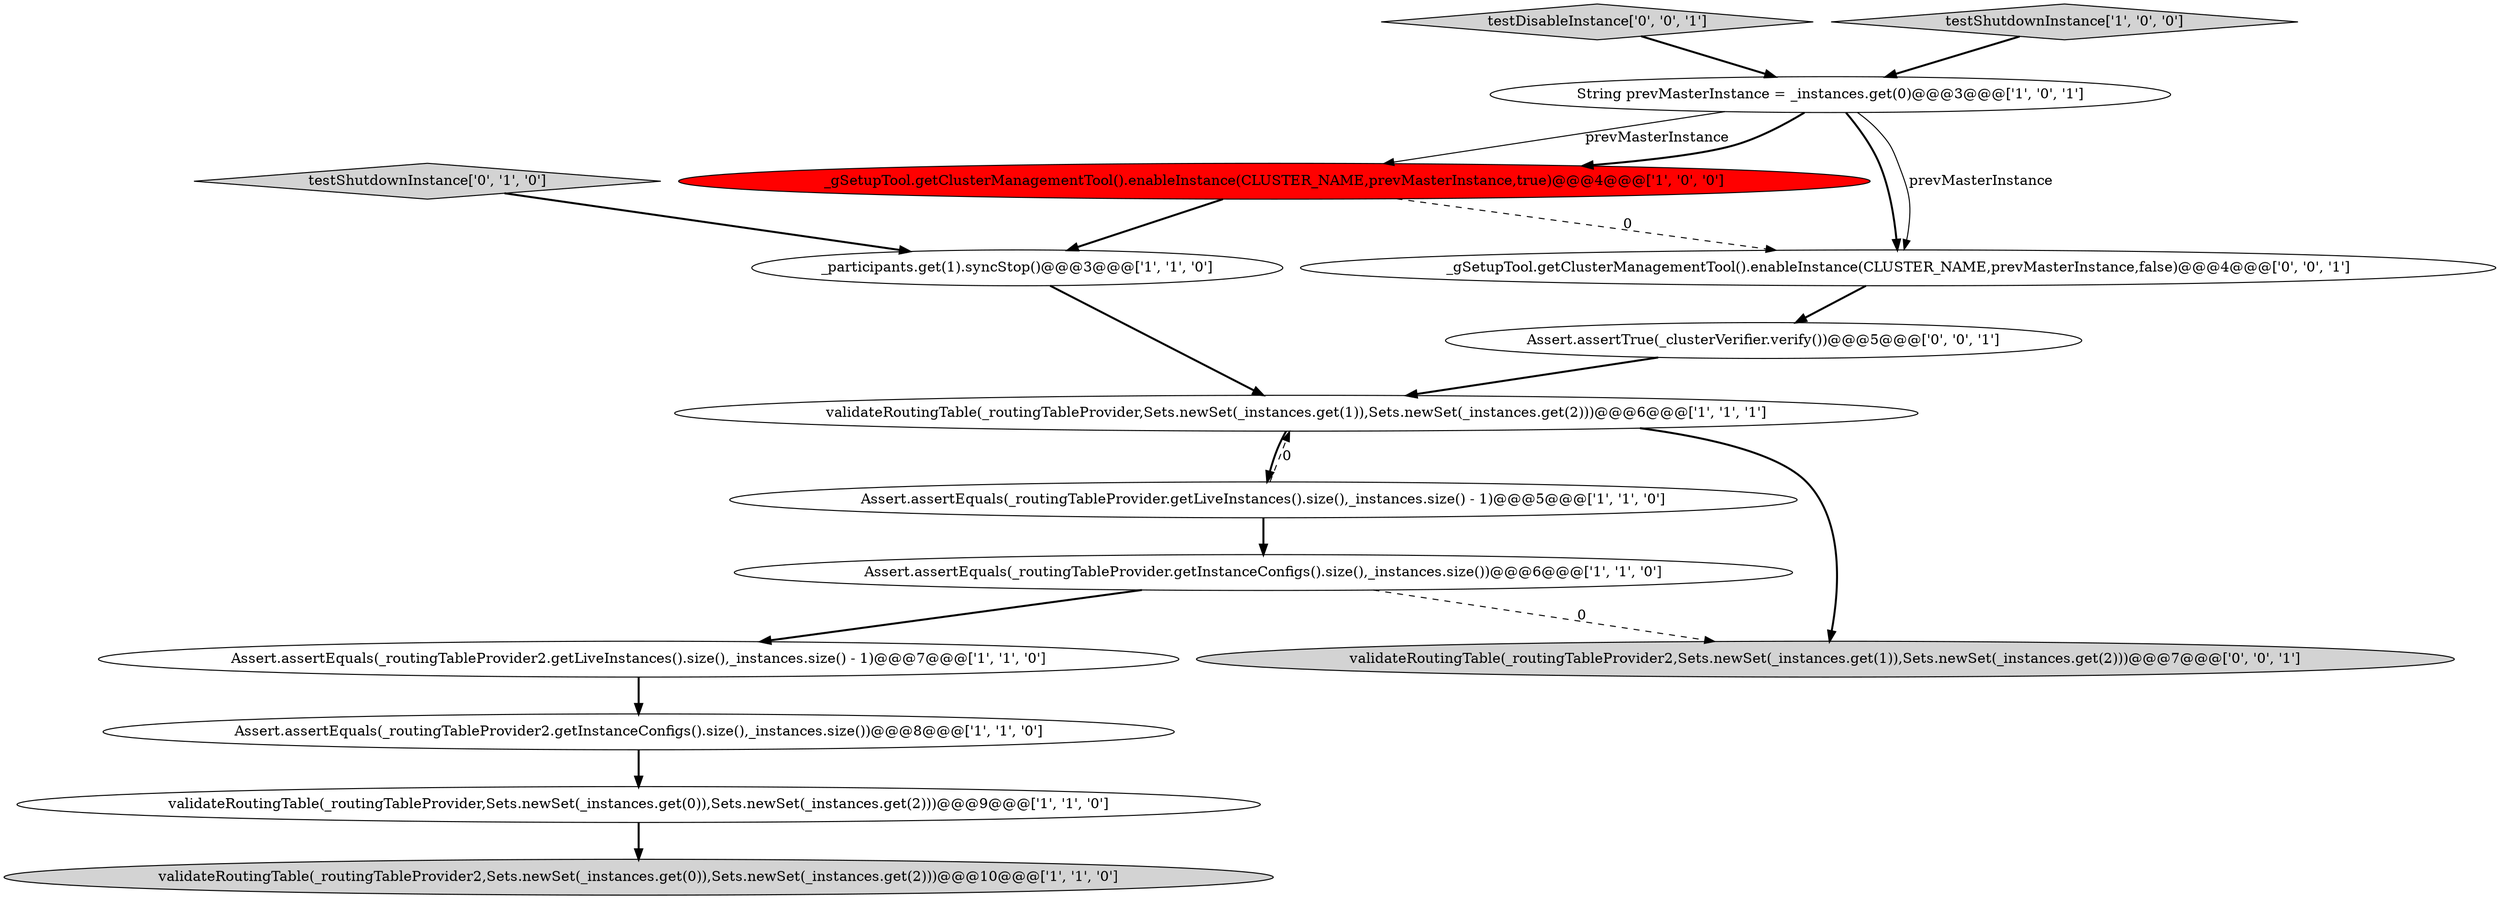 digraph {
2 [style = filled, label = "String prevMasterInstance = _instances.get(0)@@@3@@@['1', '0', '1']", fillcolor = white, shape = ellipse image = "AAA0AAABBB1BBB"];
12 [style = filled, label = "Assert.assertTrue(_clusterVerifier.verify())@@@5@@@['0', '0', '1']", fillcolor = white, shape = ellipse image = "AAA0AAABBB3BBB"];
6 [style = filled, label = "validateRoutingTable(_routingTableProvider,Sets.newSet(_instances.get(0)),Sets.newSet(_instances.get(2)))@@@9@@@['1', '1', '0']", fillcolor = white, shape = ellipse image = "AAA0AAABBB1BBB"];
15 [style = filled, label = "testDisableInstance['0', '0', '1']", fillcolor = lightgray, shape = diamond image = "AAA0AAABBB3BBB"];
1 [style = filled, label = "_gSetupTool.getClusterManagementTool().enableInstance(CLUSTER_NAME,prevMasterInstance,true)@@@4@@@['1', '0', '0']", fillcolor = red, shape = ellipse image = "AAA1AAABBB1BBB"];
4 [style = filled, label = "_participants.get(1).syncStop()@@@3@@@['1', '1', '0']", fillcolor = white, shape = ellipse image = "AAA0AAABBB1BBB"];
13 [style = filled, label = "validateRoutingTable(_routingTableProvider2,Sets.newSet(_instances.get(1)),Sets.newSet(_instances.get(2)))@@@7@@@['0', '0', '1']", fillcolor = lightgray, shape = ellipse image = "AAA0AAABBB3BBB"];
7 [style = filled, label = "Assert.assertEquals(_routingTableProvider.getLiveInstances().size(),_instances.size() - 1)@@@5@@@['1', '1', '0']", fillcolor = white, shape = ellipse image = "AAA0AAABBB1BBB"];
8 [style = filled, label = "Assert.assertEquals(_routingTableProvider2.getInstanceConfigs().size(),_instances.size())@@@8@@@['1', '1', '0']", fillcolor = white, shape = ellipse image = "AAA0AAABBB1BBB"];
14 [style = filled, label = "_gSetupTool.getClusterManagementTool().enableInstance(CLUSTER_NAME,prevMasterInstance,false)@@@4@@@['0', '0', '1']", fillcolor = white, shape = ellipse image = "AAA0AAABBB3BBB"];
3 [style = filled, label = "validateRoutingTable(_routingTableProvider,Sets.newSet(_instances.get(1)),Sets.newSet(_instances.get(2)))@@@6@@@['1', '1', '1']", fillcolor = white, shape = ellipse image = "AAA0AAABBB1BBB"];
0 [style = filled, label = "Assert.assertEquals(_routingTableProvider.getInstanceConfigs().size(),_instances.size())@@@6@@@['1', '1', '0']", fillcolor = white, shape = ellipse image = "AAA0AAABBB1BBB"];
11 [style = filled, label = "testShutdownInstance['0', '1', '0']", fillcolor = lightgray, shape = diamond image = "AAA0AAABBB2BBB"];
10 [style = filled, label = "testShutdownInstance['1', '0', '0']", fillcolor = lightgray, shape = diamond image = "AAA0AAABBB1BBB"];
9 [style = filled, label = "validateRoutingTable(_routingTableProvider2,Sets.newSet(_instances.get(0)),Sets.newSet(_instances.get(2)))@@@10@@@['1', '1', '0']", fillcolor = lightgray, shape = ellipse image = "AAA0AAABBB1BBB"];
5 [style = filled, label = "Assert.assertEquals(_routingTableProvider2.getLiveInstances().size(),_instances.size() - 1)@@@7@@@['1', '1', '0']", fillcolor = white, shape = ellipse image = "AAA0AAABBB1BBB"];
4->3 [style = bold, label=""];
5->8 [style = bold, label=""];
1->4 [style = bold, label=""];
15->2 [style = bold, label=""];
1->14 [style = dashed, label="0"];
2->1 [style = solid, label="prevMasterInstance"];
2->1 [style = bold, label=""];
11->4 [style = bold, label=""];
7->0 [style = bold, label=""];
8->6 [style = bold, label=""];
3->7 [style = bold, label=""];
14->12 [style = bold, label=""];
0->13 [style = dashed, label="0"];
2->14 [style = bold, label=""];
3->13 [style = bold, label=""];
7->3 [style = dashed, label="0"];
10->2 [style = bold, label=""];
12->3 [style = bold, label=""];
2->14 [style = solid, label="prevMasterInstance"];
6->9 [style = bold, label=""];
0->5 [style = bold, label=""];
}
